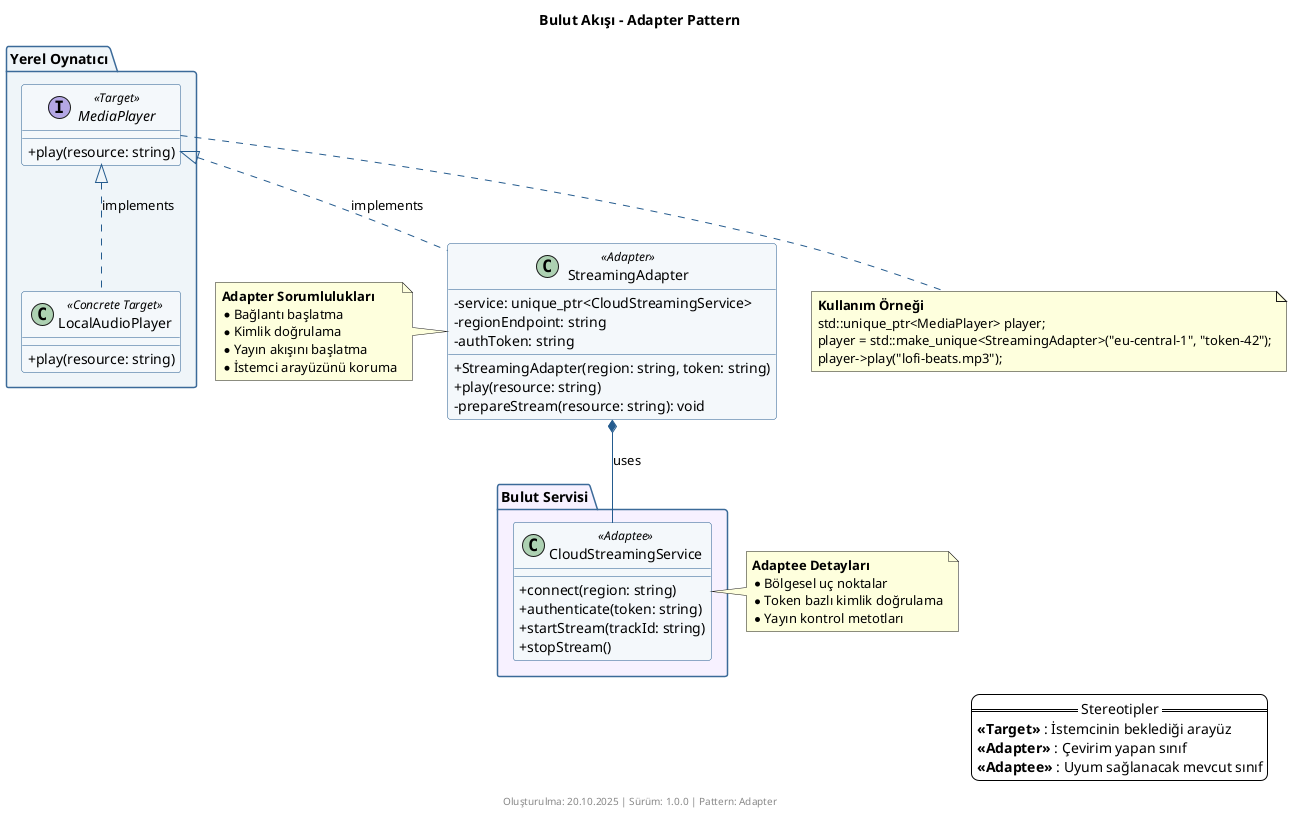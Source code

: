 @startuml cloud-streaming-adapter
/'
 * @file cloud-streaming-adapter.puml
 * @brief bulut tabanlı medya servisinin adapter pattern ile uyarlanması
 * @author Muhammed Kayra Bulut
 * @date 20.10.2025
 * @version 1.0.0
 *
 * @description bu diyagram yerel `MediaPlayer` arayüzünün
 *              üçüncü parti `CloudStreamingService` servisine
 *              nasıl uyarlandığını gösterir. Adapter sınıfı
 *              bağlantı, kimlik doğrulama ve yayın akışını
 *              istemciden gizler.
 *
 * @pattern Adapter (Structural)
'/

title Bulut Akışı - Adapter Pattern

skinparam backgroundColor #FFFFFF
skinparam shadowing false
skinparam classAttributeIconSize 0

skinparam class {
    BackgroundColor #F4F8FB
    BorderColor #245B8E
    ArrowColor #245B8E
}

skinparam package {
    BackgroundColor #EFF5F9
    BorderColor #3B6A99
}

' ========== Hedef Arayüz ve Yerel Uygulama ==========

package "Yerel Oynatıcı" {
    interface MediaPlayer <<Target>> {
        + play(resource: string)
    }

    class LocalAudioPlayer <<Concrete Target>> {
        + play(resource: string)
    }
}

' ========== Adaptee Servis ==========

package "Bulut Servisi" #F7F1FF {
    class CloudStreamingService <<Adaptee>> {
        + connect(region: string)
        + authenticate(token: string)
        + startStream(trackId: string)
        + stopStream()
    }
}

' ========== Adapter ==========

class StreamingAdapter <<Adapter>> {
    - service: unique_ptr<CloudStreamingService>
    - regionEndpoint: string
    - authToken: string
    + StreamingAdapter(region: string, token: string)
    + play(resource: string)
    - prepareStream(resource: string): void
}

' ========== İlişkiler ==========

MediaPlayer <|.. LocalAudioPlayer : implements
MediaPlayer <|.. StreamingAdapter : implements
StreamingAdapter *-- CloudStreamingService : uses

' ========== Davranış Notları ==========

note left of StreamingAdapter
  **Adapter Sorumlulukları**
  * Bağlantı başlatma
  * Kimlik doğrulama
  * Yayın akışını başlatma
  * İstemci arayüzünü koruma
end note

note right of CloudStreamingService
  **Adaptee Detayları**
  * Bölgesel uç noktalar
  * Token bazlı kimlik doğrulama
  * Yayın kontrol metotları
end note

note bottom of MediaPlayer
  **Kullanım Örneği**
  std::unique_ptr<MediaPlayer> player;
  player = std::make_unique<StreamingAdapter>("eu-central-1", "token-42");
  player->play("lofi-beats.mp3");
end note

legend right
  == Stereotipler ==
  <b><<Target>></b> : İstemcinin beklediği arayüz
  <b><<Adapter>></b> : Çevirim yapan sınıf
  <b><<Adaptee>></b> : Uyum sağlanacak mevcut sınıf
end legend

footer Oluşturulma: 20.10.2025 | Sürüm: 1.0.0 | Pattern: Adapter

@enduml
